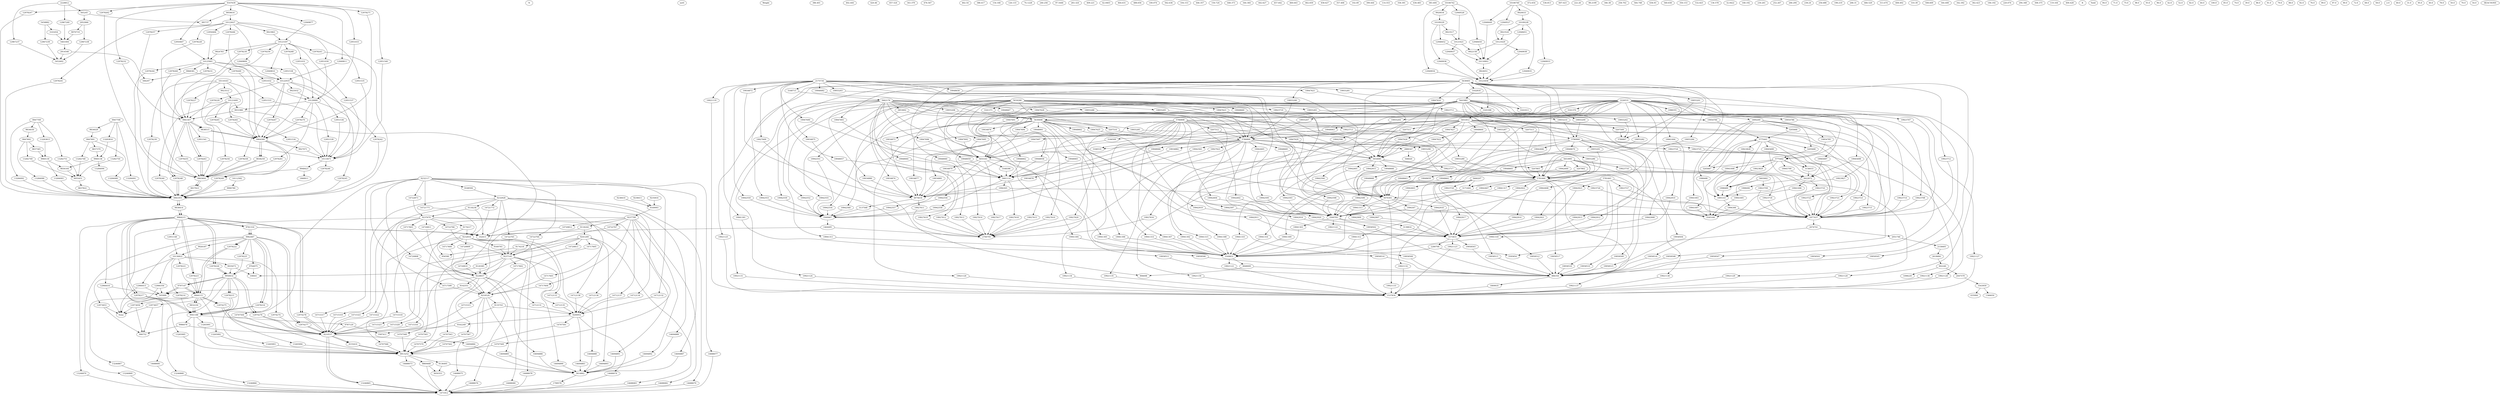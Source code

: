 digraph G {
5634266 N notS Weight 386.401
5651812 N notS Weight 402.444
5655161 N notS Weight 420.46
5780898 N notS Weight 402.444
5662176 N notS Weight 457.524
2175734 N notS Weight 343.379
5666207 N notS Weight 476.567
5781660 N notS Weight 462.54
5781661 N notS Weight 462.54
5780897 N notS Weight 402.444
5653995 N notS Weight 388.417
1366650 N notS Weight 154.166
635994 N notS Weight 126.133
906698 N notS Weight 74.1228
1471912 N notS Weight 240.256
3650353 N notS Weight 97.5446
8913252 N notS Weight 283.324
9210537 N notS Weight 409.221
102415 N notS Weight 42.0403
9962487 N notS Weight 464.631
9964215 N notS Weight 488.656
108441 N notS Weight 100.074
9958432 N notS Weight 562.636
3587411 N notS Weight 104.153
9941188 N notS Weight 446.357
505999 N notS Weight 150.724
9944115 N notS Weight 448.373
9947691 N notS Weight 343.379
9947708 N notS Weight 344.364
9947692 N notS Weight 343.379
9947709 N notS Weight 344.364
9955451 N notS Weight 442.627
9960130 N notS Weight 457.642
9960138 N notS Weight 457.642
9961955 N notS Weight 460.643
9963604 N notS Weight 462.659
9964589 N notS Weight 462.659
9961407 N notS Weight 458.627
2952966 N notS Weight 357.406
385737 N notS Weight 102.09
2228812 N notS Weight 399.444
506297 N notS Weight 114.553
5452602 N notS Weight 358.391
5461004 N notS Weight 436.483
5458882 N notS Weight 383.404
10109228 N notS Weight 343.379
10106740 N notS Weight 344.364
10109229 N notS Weight 343.379
10106742 N notS Weight 344.364
10116903 N notS Weight 442.627
10121621 N notS Weight 457.642
10121629 N notS Weight 457.642
10121609 N notS Weight 472.654
10110163 N notS Weight 358.391
10123187 N notS Weight 383.404
10122627 N notS Weight 357.406
10123458 N notS Weight 460.643
10125901 N notS Weight 436.483
10129999 N notS Weight 472.654
10122919 N notS Weight 358.391
10130822 N notS Weight 536.813
10133671 N notS Weight 607.023
1868911 N notS Weight 222.26
9167639 N notS Weight 399.444
906752 N notS Weight 98.2199
10112582 N notS Weight 346.38
3614862 N notS Weight 258.702
9237670 N notS Weight 564.748
9232928 N notS Weight 488.656
9241209 N notS Weight 636.93
9237799 N notS Weight 560.838
9228657 N notS Weight 562.636
9237145 N notS Weight 536.813
9200952 N notS Weight 350.153
9218520 N notS Weight 448.373
9232117 N notS Weight 460.643
9232816 N notS Weight 464.631
9235816 N notS Weight 532.825
9238410 N notS Weight 532.825
9238411 N notS Weight 532.825
956590 N notS Weight 136.578
1098229 N notS Weight 32.0422
2047579 N notS Weight 168.192
2618684 N notS Weight 230.261
2700795 N notS Weight 252.267
5569467 N notS Weight 266.294
1537834 N notS Weight 238.24
886356 N notS Weight 256.686
1877437 N notS Weight 198.219
4874634 N notS Weight 268.31
5661114 N notS Weight 466.529
5545184 N notS Weight 313.474
1895143 N notS Weight 408.492
5569783 N notS Weight 310.39
5670301 N notS Weight 508.609
1894269 N notS Weight 344.408
2226531 N notS Weight 342.392
5603002 N notS Weight 344.408
5775441 N notS Weight 344.408
5775442 N notS Weight 344.408
5622872 N notS Weight 362.423
2051746 N notS Weight 184.192
3595854 N notS Weight 220.074
5549831 N notS Weight 294.348
5575831 N notS Weight 308.375
506020 N notS Weight 119.164
5654085 N notS Weight 388.417
5780899 N notS Weight 402.444
5780900 N notS Weight 402.444
5638401 N notS Weight 400.428
5643982 N notS Weight 400.428
5639498 N notS Weight 386.401
8869468 R Yield 94.0
9761316 R Yield 71.0
9764975 R Yield 75.0
9787120 R Yield 98.0
9797147 R Yield 93.0
9832230 R Yield 96.0
9836164 R Yield 42.0
9837822 R Yield 52.0
9837823 R Yield 82.0
9838414 R Yield 64.0
9838515 R Yield 52.0
2914546 R Yield 100.0
3101654 R Yield 85.0
9761316 R Yield 71.0
9797147 R Yield 93.0
9832230 R Yield 96.0
9837823 R Yield 82.0
9838414 R Yield 64.0
9838515 R Yield 52.0
9920033 R Yield 82.0
9920034 R Yield 74.0
9922158 R Yield 39.0
9923512 R Yield 86.0
9923517 R Yield 91.0
9923520 R Yield 96.0
9924051 R Yield 52.0
9924783 R Yield 79.0
9925932 R Yield 98.0
9926187 R Yield None
9927071 R Yield None
9931980 R Yield None
9968381 R Yield 88.0
9970719 R Yield 79.0
9986078 R Yield 98.0
9990780 R Yield 92.0
9120385 R Yield 52.0
9142551 R Yield 93.0
9168594 R Yield 76.0
9169793 R Yield 99.0
902240 R Yield 91.0
1464495 R Yield 98.0
1809935 R Yield 97.0
1994306 R Yield 90.0
1998355 R Yield 72.0
1998488 R Yield 68.0
1998490 R Yield 58.0
2074741 R Yield 91.0
2280706 R Yield 68.0
2889347 R Yield 2.0
3137568 R Yield 97.0
3139816 R Yield 72.0
3156033 R Yield None
3161370 R Yield 60.0
3165398 R Yield 31.0
3166509 R Yield 92.0
3168396 R Yield 95.0
3168715 R Yield 72.0
3171404 R Yield None
3205666 R Yield 40.0
3207509 R Yield 78.0
3207802 R Yield 50.0
3543959 R Yield 90.0
3848009 R Yield 70.0
3853002 R Yield 54.0
REACTIONS
8869468->1471912
8869468->3650353
8913252->8869468
9155410->8913252
9210537->9155410
9761316->102415
9761316->9962487
9964215->9761316
9764975->108441
9764975->9958432
9962487->9764975
9787120->3587411
9787120->9210537
9941188->9787120
9797147->505999
9797147->9944115
9958432->9797147
9832230->9941188
9944115->9832230
9834029->9947691
9947708->9834029
9834030->9947692
9947709->9834030
9836164->9955451
9960130->9836164
9960138->9836164
9837365->9960130
9947692->9837365
9837370->9960138
9947691->9837370
9837822->9961955
9955451->9837822
9837823->9961955
9963604->9837823
9838259->9963604
9964589->9838259
9838414->9964215
9961955->9838414
9838515->9964589
9961407->9838515
12974275->9210537
9944115->12974275
12974276->9210537
9958432->12974276
12974277->9210537
9962487->12974277
12974278->9210537
9964215->12974278
12978215->9941188
9958432->12978215
12978216->9941188
9962487->12978216
12978217->9941188
9964215->12978217
12978222->9944115
9962487->12978222
12978223->9944115
9964215->12978223
12978226->9958432
9964215->12978226
12978248->9961955
9961407->12978248
12978249->9961955
9964589->12978249
12978263->9963604
9961407->12978263
13246865->1471912
9210537->13246865
13246866->1471912
9941188->13246866
13246867->1471912
9944115->13246867
13246868->1471912
9958432->13246868
13246869->1471912
9962487->13246869
13246870->1471912
9964215->13246870
13265991->8913252
9941188->13265991
13265992->8913252
9944115->13265992
13265993->8913252
9958432->13265993
13265994->8913252
9962487->13265994
13265995->8913252
9964215->13265995
13282748->9955451
9947691->13282748
13282749->9955451
9947692->13282749
13282750->9955451
9947708->13282750
13282751->9955451
9947709->13282751
13283815->9960130
9947709->13283815
13283816->9960138
9947708->13283816
13284089->9961955
9947691->13284089
13284090->9961955
9947692->13284090
13284091->9961955
9947708->13284091
13284092->9961955
9947709->13284092
13284093->9961955
9960130->13284093
13284094->9961955
9960138->13284094
565245->2952966
565245->385737
2228812->565245
2914546->506297
2914546->5452602
5461004->2914546
3101654->5461004
5458882->3101654
9761316->102415
9761316->9962487
9964215->9761316
9797147->505999
9797147->9944115
9958432->9797147
9832230->9941188
9944115->9832230
9837823->9961955
9963604->9837823
9838259->9963604
9964589->9838259
9838414->9964215
9961955->9838414
9838515->9964589
9961407->9838515
9920033->10109228
10106740->9920033
9920034->10109229
10106742->9920034
9922158->10116903
10121621->9922158
10121629->9922158
9923512->10121609
10110163->9923512
9923517->10121621
10109229->9923517
9923520->10121629
10109228->9923520
9923963->10123187
10122627->9923963
9924051->10123458
10116903->9924051
9924783->10125901
10123187->9924783
9925932->10129999
10122919->9925932
9926187->10130822
9962487->9926187
9927071->10133671
9964589->9927071
9931980->102415
9931980->9961407
10121609->9931980
10129999->9931980
9935073->108441
9935073->9958432
10130822->9935073
9948423->1868911
9948423->9963604
10133671->9948423
9959616->10122627
9959616->385737
9167639->9959616
9968381->10122919
9968381->506297
10125901->9968381
9970719->5461004
2952966->9970719
9986078->906752
9986078->9210537
9941188->9986078
9990780->9961955
10112582->9990780
12948449->10116903
10106740->12948449
12948450->10116903
10106742->12948450
12948451->10116903
10109228->12948451
12948452->10116903
10109229->12948452
12949526->10121621
10106742->12949526
12949527->10121629
10106740->12949527
12949809->10122919
10122627->12949809
12949810->10122919
10123187->12949810
12949811->10122919
9167639->12949811
12949877->10123187
9167639->12949877
12949933->10123458
10106740->12949933
12949934->10123458
10106742->12949934
12949935->10123458
10109228->12949935
12949936->10123458
10109229->12949936
12949937->10123458
10121621->12949937
12949938->10123458
10121629->12949938
12950406->10125901
10122627->12950406
12950407->10125901
9167639->12950407
12951030->10129999
10122627->12951030
12951031->10129999
10123187->12951031
12951032->10129999
10125901->12951032
12951033->10129999
9167639->12951033
12951148->10130822
9964215->12951148
12951533->10133671
10110163->12951533
12951534->10133671
10121609->12951534
12951535->10133671
10122627->12951535
12951536->10133671
10122919->12951536
12951537->10133671
10123187->12951537
12951538->10133671
10125901->12951538
12951539->10133671
10129999->12951539
12951540->10133671
9167639->12951540
12951541->10133671
9961407->12951541
12966356->505999
12966356->None
10130822->12966356
12966415->505999
12966415->None
9962487->12966415
12966416->505999
12966416->None
9964215->12966416
12967237->5452602
2228812->12967237
12967238->5452602
2952966->12967238
12967239->5452602
5458882->12967239
12967240->5461004
2228812->12967240
12973653->906752
12973653->None
10130822->12973653
12973656->906752
12973656->None
9944115->12973656
12973657->906752
12973657->None
9958432->12973657
12974274->9210537
10130822->12974274
12974275->9210537
9944115->12974275
12974276->9210537
9958432->12974276
12974277->9210537
9962487->12974277
12974278->9210537
9964215->12974278
12978214->9941188
10130822->12978214
12978215->9941188
9958432->12978215
12978216->9941188
9962487->12978216
12978217->9941188
9964215->12978217
12978221->9944115
10130822->12978221
12978222->9944115
9962487->12978222
12978223->9944115
9964215->12978223
12978225->9958432
9962487->12978225
12978226->9958432
9964215->12978226
12978227->9961407
10110163->12978227
12978228->9961407
10122627->12978228
12978229->9961407
10122919->12978229
12978230->9961407
10123187->12978230
12978231->9961407
10125901->12978231
12978232->9961407
9167639->12978232
12978239->9961955
10110163->12978239
12978240->9961955
10121609->12978240
12978241->9961955
10122627->12978241
12978242->9961955
10122919->12978242
12978243->9961955
10123187->12978243
12978244->9961955
10125901->12978244
12978245->9961955
10129999->12978245
12978246->9961955
10133671->12978246
12978247->9961955
9167639->12978247
12978248->9961955
9961407->12978248
12978249->9961955
9964589->12978249
12978255->9963604
10110163->12978255
12978256->9963604
10121609->12978256
12978257->9963604
10122627->12978257
12978258->9963604
10122919->12978258
12978259->9963604
10123187->12978259
12978260->9963604
10125901->12978260
12978261->9963604
10129999->12978261
12978262->9963604
9167639->12978262
12978263->9963604
9961407->12978263
12978264->9964589
10110163->12978264
12978265->9964589
10121609->12978265
12978266->9964589
10122627->12978266
12978267->9964589
10122919->12978267
12978268->9964589
10123187->12978268
12978269->9964589
10125901->12978269
12978270->9964589
10129999->12978270
12978271->9964589
9167639->12978271
1799578->1471912
3614862->1799578
9118236->102415
9118236->9237670
9232928->9118236
9118244->102415
9118244->9241209
9237799->9118244
9120385->108441
9120385->9228657
9237145->9120385
9135743->3587411
9135743->9200952
9218520->9135743
9136495->3614862
9136495->3650353
8913252->9136495
9142551->505999
9142551->9218520
9228657->9142551
9155410->8913252
9210537->9155410
9162249->9210537
9200952->9162249
9168594->9232928
9232117->9168594
9169793->9237145
9232816->9169793
9169993->9237799
9235816->9169993
9238410->9169993
9238411->9169993
9174217->9232816
9174217->956590
9237670->9174217
9174218->9237145
9174218->956590
9241209->9174218
13246865->1471912
9210537->13246865
14688073->1471912
8913252->14688073
14688074->1471912
9200952->14688074
14688075->1471912
9218520->14688075
14688076->1471912
9228657->14688076
14688077->1471912
9232117->14688077
14688078->1471912
9232816->14688078
14688079->1471912
9232928->14688079
14688080->1471912
9237145->14688080
14688081->1471912
9237670->14688081
14688082->1471912
9237799->14688082
14688083->1471912
9241209->14688083
14694883->3614862
9200952->14694883
14694884->3614862
9210537->14694884
14694885->3614862
9218520->14694885
14694886->3614862
9228657->14694886
14694887->3614862
9232117->14694887
14694888->3614862
9232816->14694888
14694889->3614862
9232928->14694889
14694890->3614862
9237145->14694890
14694891->3614862
9237670->14694891
14694892->3614862
9237799->14694892
14694893->3614862
9241209->14694893
14707561->8913252
9200952->14707561
14707562->8913252
9218520->14707562
14707563->8913252
9228657->14707563
14707564->8913252
9232117->14707564
14707565->8913252
9232816->14707565
14707566->8913252
9232928->14707566
14707567->8913252
9237145->14707567
14707568->8913252
9237670->14707568
14707569->8913252
9237799->14707569
14707570->8913252
9241209->14707570
14712131->9200952
9228657->14712131
14712132->9200952
9232117->14712132
14712133->9200952
9232816->14712133
14712134->9200952
9232928->14712134
14712135->9200952
9237145->14712135
14712136->9200952
9237670->14712136
14712137->9200952
9237799->14712137
14712138->9200952
9241209->14712138
14715315->9210537
9218520->14715315
14715316->9210537
9228657->14715316
14715317->9210537
9232117->14715317
14715318->9210537
9232816->14715318
14715319->9210537
9232928->14715319
14715320->9210537
9237145->14715320
14715321->9210537
9237670->14715321
14715322->9210537
9237799->14715322
14715323->9210537
9241209->14715323
14717599->9218520
9232117->14717599
14717600->9218520
9232816->14717600
14717601->9218520
9232928->14717601
14717602->9218520
9237145->14717602
14717603->9218520
9237670->14717603
14717604->9218520
9237799->14717604
14717605->9218520
9241209->14717605
14720808->9228657
9232117->14720808
14720809->9228657
9232816->14720809
14720810->9228657
9232928->14720810
14720811->9228657
9237670->14720811
14720812->9228657
9237799->14720812
14720813->9228657
9241209->14720813
14721771->9232816
9232117->14721771
14721772->9232816
9232928->14721772
14722764->9237145
9232117->14722764
14722765->9237145
9232928->14722765
14722766->9237145
9237670->14722766
14722767->9237145
9237799->14722767
14722873->9237670
9232117->14722873
902240->1098229
902240->2047579
2618684->902240
1464495->102415
1464495->2700795
5569467->1464495
1809935->1537834
886356->1809935
1994305->1877437
1994305->4874634
5661114->1994305
1994306->1877437
1994306->5545184
1895143->1994306
1994307->1877437
1994307->5569783
5670301->1994307
1998355->1894269
2226531->1998355
1998488->1895143
1894269->1998488
1998489->1895143
5603002->1998489
5775441->1998489
5775442->1998489
1998490->1895143
5622872->1998490
2074741->2051746
2074741->3595854
1877437->2074741
2158405->2618684
2051746->2158405
2280706->3595854
2280706->5549831
5575831->2280706
2889347->506020
2889347->5654085
5780899->2889347
5780900->2889347
3137568->5569467
4874634->3137568
3139816->5575831
5569783->3139816
3156033->5622872
5775441->3156033
5775442->3156033
3161013->5638401
5643982->3161013
3161370->5639498
2226531->3161370
3161371->5639498
5634266->3161371
3162818->5643982
5638401->3162818
3165398->5651812
5638401->3165398
5643982->3165398
3166509->5655161
5651812->3166509
3166510->5655161
5780898->3166510
5780899->3166510
3168396->5661114
5655161->3168396
3168715->5662176
2175734->3168715
3171404->5670301
5666207->3171404
5781660->3171404
5781661->3171404
3205666->5775441
1894269->3205666
3205667->5775441
1894269->3205667
5775442->3205667
3205668->5775442
1894269->3205668
5775441->3205668
3207509->5780897
5651812->3207509
3207510->5780899
5634266->3207510
5639498->3207510
3207511->5780899
5651812->3207511
3207512->5780899
5780898->3207512
3207513->5780900
5651812->3207513
3207802->5781660
5653995->3207802
3207803->5781660
5653995->3207803
5654085->3207803
3543959->1366650
3543959->635994
2047579->3543959
3848009->886356
3848009->906698
5549831->3848009
3853002->5639498
3853002->906698
5662176->3853002
19921119->1537834
2175734->19921119
19921120->1537834
2226531->19921120
19921121->1537834
5549831->19921121
19921122->1537834
5569783->19921122
19921123->1537834
5575831->19921123
19921124->1537834
5634266->19921124
19921125->1537834
5638401->19921125
19921126->1537834
5639498->19921126
19921127->1537834
5643982->19921127
19921128->1537834
5651812->19921128
19921129->1537834
5653995->19921129
19921130->1537834
5654085->19921130
19921131->1537834
5662176->19921131
19921132->1537834
5666207->19921132
19921133->1537834
5670301->19921133
19921134->1537834
5780898->19921134
19921135->1537834
5780899->19921135
19921136->1537834
5780900->19921136
19921137->1537834
5781660->19921137
19921138->1537834
5781661->19921138
19923707->1877437
2175734->19923707
19923708->1877437
2226531->19923708
19923709->1877437
5603002->19923709
19923710->1877437
5622872->19923710
19923711->1877437
5634266->19923711
19923712->1877437
5638401->19923712
19923713->1877437
5639498->19923713
19923714->1877437
5643982->19923714
19923715->1877437
5651812->19923715
19923716->1877437
5653995->19923716
19923717->1877437
5654085->19923717
19923718->1877437
5655161->19923718
19923719->1877437
5662176->19923719
19923720->1877437
5666207->19923720
19923721->1877437
5775441->19923721
19923722->1877437
5775442->19923722
19923723->1877437
5780898->19923723
19923724->1877437
5780899->19923724
19923725->1877437
5780900->19923725
19923726->1877437
5781660->19923726
19923727->1877437
5781661->19923727
19923827->1895143
2226531->19923827
19923828->1895143
5775441->19923828
19923829->1895143
5775442->19923829
19927609->2700795
2175734->19927609
19927610->2700795
2226531->19927610
19927611->2700795
4874634->19927611
19927612->2700795
5634266->19927612
19927613->2700795
5638401->19927613
19927614->2700795
5639498->19927614
19927615->2700795
5643982->19927615
19927616->2700795
5651812->19927616
19927617->2700795
5655161->19927617
19927618->2700795
5661114->19927618
19927619->2700795
5662176->19927619
19927620->2700795
5780898->19927620
19927621->2700795
5780899->19927621
19934872->4874634
2175734->19934872
19934873->4874634
2226531->19934873
19934874->4874634
5634266->19934874
19934875->4874634
5638401->19934875
19934876->4874634
5639498->19934876
19934877->4874634
5643982->19934877
19934878->4874634
5651812->19934878
19934879->4874634
5655161->19934879
19934880->4874634
5662176->19934880
19934881->4874634
5780898->19934881
19934882->4874634
5780899->19934882
19941003->5545184
1894269->19941003
19941004->5545184
2226531->19941004
19941005->5545184
5603002->19941005
19941006->5545184
5622872->19941006
19941007->5545184
5775441->19941007
19941008->5545184
5775442->19941008
19941301->5549831
2175734->19941301
19941302->5549831
2226531->19941302
19941303->5549831
5569783->19941303
19941304->5549831
5634266->19941304
19941305->5549831
5638401->19941305
19941306->5549831
5639498->19941306
19941307->5549831
5643982->19941307
19941308->5549831
5651812->19941308
19941309->5549831
5653995->19941309
19941310->5549831
5654085->19941310
19941311->5549831
5662176->19941311
19941312->5549831
5666207->19941312
19941313->5549831
5670301->19941313
19941314->5549831
5780898->19941314
19941315->5549831
5780899->19941315
19941316->5549831
5780900->19941316
19941317->5549831
5781660->19941317
19941318->5549831
5781661->19941318
19942550->5569467
2175734->19942550
19942551->5569467
2226531->19942551
19942552->5569467
5634266->19942552
19942553->5569467
5638401->19942553
19942554->5569467
5639498->19942554
19942555->5569467
5643982->19942555
19942556->5569467
5651812->19942556
19942557->5569467
5655161->19942557
19942558->5569467
5661114->19942558
19942559->5569467
5662176->19942559
19942560->5569467
5780898->19942560
19942561->5569467
5780899->19942561
19942593->5569783
2175734->19942593
19942594->5569783
2226531->19942594
19942595->5569783
5634266->19942595
19942596->5569783
5638401->19942596
19942597->5569783
5639498->19942597
19942598->5569783
5643982->19942598
19942599->5569783
5651812->19942599
19942600->5569783
5653995->19942600
19942601->5569783
5654085->19942601
19942602->5569783
5662176->19942602
19942603->5569783
5666207->19942603
19942604->5569783
5780898->19942604
19942605->5569783
5780899->19942605
19942606->5569783
5780900->19942606
19942607->5569783
5781660->19942607
19942608->5569783
5781661->19942608
19942907->5575831
2175734->19942907
19942908->5575831
2226531->19942908
19942909->5575831
5634266->19942909
19942910->5575831
5638401->19942910
19942911->5575831
5639498->19942911
19942912->5575831
5643982->19942912
19942913->5575831
5651812->19942913
19942914->5575831
5653995->19942914
19942915->5575831
5654085->19942915
19942916->5575831
5662176->19942916
19942917->5575831
5666207->19942917
19942918->5575831
5670301->19942918
19942919->5575831
5780898->19942919
19942920->5575831
5780899->19942920
19942921->5575831
5780900->19942921
19942922->5575831
5781660->19942922
19942923->5575831
5781661->19942923
19945697->5622872
1894269->19945697
19945698->5622872
2226531->19945698
19945699->5622872
5775441->19945699
19945700->5622872
5775442->19945700
19946682->5639498
2175734->19946682
19947621->5654085
2175734->19947621
19947622->5654085
2226531->19947622
19947623->5654085
5634266->19947623
19947624->5654085
5638401->19947624
19947625->5654085
5639498->19947625
19947626->5654085
5643982->19947626
19947627->5654085
5651812->19947627
19947628->5654085
5662176->19947628
19947629->5654085
5780898->19947629
19947690->5655161
2175734->19947690
19947691->5655161
2226531->19947691
19947692->5655161
5634266->19947692
19947693->5655161
5638401->19947693
19947694->5655161
5639498->19947694
19947695->5655161
5643982->19947695
19947696->5655161
5662176->19947696
19947697->5655161
5780898->19947697
19948057->5661114
2175734->19948057
19948058->5661114
2226531->19948058
19948059->5661114
5634266->19948059
19948060->5661114
5638401->19948060
19948061->5661114
5639498->19948061
19948062->5661114
5643982->19948062
19948063->5661114
5651812->19948063
19948064->5661114
5662176->19948064
19948065->5661114
5780898->19948065
19948066->5661114
5780899->19948066
19948658->5670301
2175734->19948658
19948659->5670301
2226531->19948659
19948660->5670301
5634266->19948660
19948661->5670301
5638401->19948661
19948662->5670301
5639498->19948662
19948663->5670301
5643982->19948663
19948664->5670301
5651812->19948664
19948665->5670301
5653995->19948665
19948666->5670301
5654085->19948666
19948667->5670301
5662176->19948667
19948668->5670301
5780898->19948668
19948669->5670301
5780899->19948669
19948670->5670301
5780900->19948670
19954784->5775441
2226531->19954784
19954785->5775442
1894269->19954785
19954786->5775442
2226531->19954786
19955201->5780897
5638401->19955201
19955202->5780897
5643982->19955202
19955203->5780899
2175734->19955203
19955204->5780899
2226531->19955204
19955205->5780899
5634266->19955205
19955206->5780899
5638401->19955206
19955207->5780899
5643982->19955207
19955208->5780899
5662176->19955208
19955209->5780900
5638401->19955209
19955210->5780900
5643982->19955210
19955281->5781660
2175734->19955281
19955282->5781660
2226531->19955282
19955283->5781660
5634266->19955283
19955284->5781660
5638401->19955284
19955285->5781660
5639498->19955285
19955286->5781660
5643982->19955286
19955287->5781660
5651812->19955287
19955288->5781660
5662176->19955288
19955289->5781660
5780898->19955289
19955290->5781660
5780899->19955290
19955291->5781660
5780900->19955291
19958500->886356
2175734->19958500
19958501->886356
2226531->19958501
19958502->886356
5569783->19958502
19958503->886356
5575831->19958503
19958504->886356
5634266->19958504
19958505->886356
5638401->19958505
19958506->886356
5639498->19958506
19958507->886356
5643982->19958507
19958508->886356
5651812->19958508
19958509->886356
5653995->19958509
19958510->886356
5654085->19958510
19958511->886356
5662176->19958511
19958512->886356
5666207->19958512
19958513->886356
5670301->19958513
19958514->886356
5780898->19958514
19958515->886356
5780899->19958515
19958516->886356
5780900->19958516
19958517->886356
5781660->19958517
19958518->886356
5781661->19958518
}
